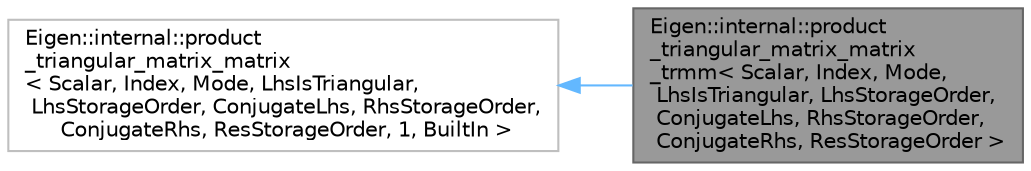 digraph "Eigen::internal::product_triangular_matrix_matrix_trmm&lt; Scalar, Index, Mode, LhsIsTriangular, LhsStorageOrder, ConjugateLhs, RhsStorageOrder, ConjugateRhs, ResStorageOrder &gt;"
{
 // LATEX_PDF_SIZE
  bgcolor="transparent";
  edge [fontname=Helvetica,fontsize=10,labelfontname=Helvetica,labelfontsize=10];
  node [fontname=Helvetica,fontsize=10,shape=box,height=0.2,width=0.4];
  rankdir="LR";
  Node1 [id="Node000001",label="Eigen::internal::product\l_triangular_matrix_matrix\l_trmm\< Scalar, Index, Mode,\l LhsIsTriangular, LhsStorageOrder,\l ConjugateLhs, RhsStorageOrder,\l ConjugateRhs, ResStorageOrder \>",height=0.2,width=0.4,color="gray40", fillcolor="grey60", style="filled", fontcolor="black",tooltip=" "];
  Node2 -> Node1 [id="edge2_Node000001_Node000002",dir="back",color="steelblue1",style="solid",tooltip=" "];
  Node2 [id="Node000002",label="Eigen::internal::product\l_triangular_matrix_matrix\l\< Scalar, Index, Mode, LhsIsTriangular,\l LhsStorageOrder, ConjugateLhs, RhsStorageOrder,\l ConjugateRhs, ResStorageOrder, 1, BuiltIn \>",height=0.2,width=0.4,color="grey75", fillcolor="white", style="filled",URL="$structEigen_1_1internal_1_1product__triangular__matrix__matrix.html",tooltip=" "];
}
